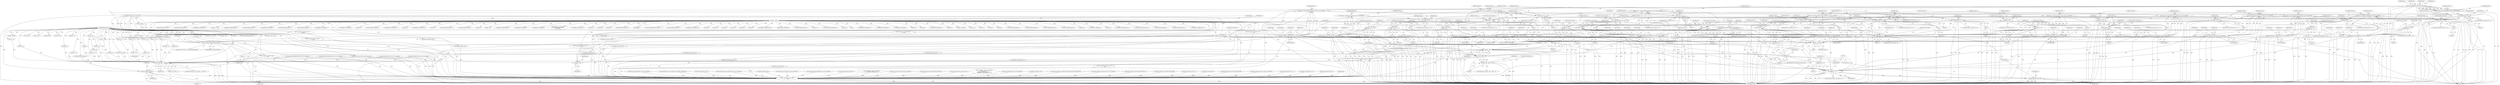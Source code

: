 digraph "0_tcpdump_50a44b6b8e4f7c127440dbd4239cf571945cc1e7@integer" {
"1002123" [label="(Call,tptr = pptr + len)"];
"1001696" [label="(Call,tptr - pptr)"];
"1001642" [label="(Call,ND_TCHECK2(tptr[0], BGP_MP_NLRI_MINSIZE))"];
"1000142" [label="(Call,tptr = pptr)"];
"1000128" [label="(MethodParameterIn,const u_char *pptr)"];
"1001689" [label="(Call,tptr += 3)"];
"1001649" [label="(Call,EXTRACT_16BITS(tptr))"];
"1002134" [label="(Call,tptr += advance)"];
"1002130" [label="(Call,advance < 0)"];
"1001941" [label="(Call,advance == -1)"];
"1001932" [label="(Call,advance = decode_labeled_vpn_l2(ndo, tptr, buf, sizeof(buf)))"];
"1001934" [label="(Call,decode_labeled_vpn_l2(ndo, tptr, buf, sizeof(buf)))"];
"1001943" [label="(Call,-1)"];
"1001847" [label="(Call,advance == -3)"];
"1001840" [label="(Call,advance == -2)"];
"1001830" [label="(Call,advance == -1)"];
"1001820" [label="(Call,advance = decode_prefix6(ndo, tptr, len, buf, sizeof(buf)))"];
"1001822" [label="(Call,decode_prefix6(ndo, tptr, len, buf, sizeof(buf)))"];
"1001832" [label="(Call,-1)"];
"1001842" [label="(Call,-2)"];
"1001849" [label="(Call,-3)"];
"1002047" [label="(Call,advance == -2)"];
"1002037" [label="(Call,advance == -1)"];
"1002028" [label="(Call,advance = decode_mdt_vpn_nlri(ndo, tptr, buf, sizeof(buf)))"];
"1002030" [label="(Call,decode_mdt_vpn_nlri(ndo, tptr, buf, sizeof(buf)))"];
"1002039" [label="(Call,-1)"];
"1002049" [label="(Call,-2)"];
"1001951" [label="(Call,advance == -2)"];
"1001953" [label="(Call,-2)"];
"1001718" [label="(Call,advance == -1)"];
"1001708" [label="(Call,advance = decode_prefix4(ndo, tptr, len, buf, sizeof(buf)))"];
"1001710" [label="(Call,decode_prefix4(ndo, tptr, len, buf, sizeof(buf)))"];
"1001720" [label="(Call,-1)"];
"1001870" [label="(Call,advance == -1)"];
"1001860" [label="(Call,advance = decode_labeled_prefix6(ndo, tptr, len, buf, sizeof(buf)))"];
"1001862" [label="(Call,decode_labeled_prefix6(ndo, tptr, len, buf, sizeof(buf)))"];
"1001872" [label="(Call,-1)"];
"1001887" [label="(Call,advance == -3)"];
"1001880" [label="(Call,advance == -2)"];
"1001882" [label="(Call,-2)"];
"1001889" [label="(Call,-3)"];
"1001735" [label="(Call,advance == -3)"];
"1001728" [label="(Call,advance == -2)"];
"1001730" [label="(Call,-2)"];
"1001737" [label="(Call,-3)"];
"1002015" [label="(Call,advance == -2)"];
"1002005" [label="(Call,advance == -1)"];
"1001996" [label="(Call,advance = decode_labeled_vpn_clnp_prefix(ndo, tptr, buf, sizeof(buf)))"];
"1001998" [label="(Call,decode_labeled_vpn_clnp_prefix(ndo, tptr, buf, sizeof(buf)))"];
"1002007" [label="(Call,-1)"];
"1002017" [label="(Call,-2)"];
"1002069" [label="(Call,advance == -1)"];
"1002060" [label="(Call,advance = decode_multicast_vpn(ndo, tptr, buf, sizeof(buf)))"];
"1002062" [label="(Call,decode_multicast_vpn(ndo, tptr, buf, sizeof(buf)))"];
"1002071" [label="(Call,-1)"];
"1001909" [label="(Call,advance == -1)"];
"1001900" [label="(Call,advance = decode_labeled_vpn_prefix6(ndo, tptr, buf, sizeof(buf)))"];
"1001902" [label="(Call,decode_labeled_vpn_prefix6(ndo, tptr, buf, sizeof(buf)))"];
"1001911" [label="(Call,-1)"];
"1001775" [label="(Call,advance == -3)"];
"1001768" [label="(Call,advance == -2)"];
"1001758" [label="(Call,advance == -1)"];
"1001748" [label="(Call,advance = decode_labeled_prefix4(ndo, tptr, len, buf, sizeof(buf)))"];
"1001750" [label="(Call,decode_labeled_prefix4(ndo, tptr, len, buf, sizeof(buf)))"];
"1001760" [label="(Call,-1)"];
"1001770" [label="(Call,-2)"];
"1001777" [label="(Call,-3)"];
"1001807" [label="(Call,advance == -2)"];
"1001797" [label="(Call,advance == -1)"];
"1001788" [label="(Call,advance = decode_labeled_vpn_prefix4(ndo, tptr, buf, sizeof(buf)))"];
"1001790" [label="(Call,decode_labeled_vpn_prefix4(ndo, tptr, buf, sizeof(buf)))"];
"1001799" [label="(Call,-1)"];
"1001809" [label="(Call,-2)"];
"1002120" [label="(Call,advance = 0)"];
"1001973" [label="(Call,advance == -1)"];
"1001964" [label="(Call,advance = decode_clnp_prefix(ndo, tptr, buf, sizeof(buf)))"];
"1001966" [label="(Call,decode_clnp_prefix(ndo, tptr, buf, sizeof(buf)))"];
"1001975" [label="(Call,-1)"];
"1002079" [label="(Call,advance == -2)"];
"1002081" [label="(Call,-2)"];
"1001919" [label="(Call,advance == -2)"];
"1001921" [label="(Call,-2)"];
"1001983" [label="(Call,advance == -2)"];
"1001985" [label="(Call,-2)"];
"1002123" [label="(Call,tptr = pptr + len)"];
"1001694" [label="(Call,len - (tptr - pptr))"];
"1001682" [label="(Call,len == BGP_MP_NLRI_MINSIZE)"];
"1000129" [label="(MethodParameterIn,u_int len)"];
"1001693" [label="(Call,len - (tptr - pptr) > 0)"];
"1002125" [label="(Call,pptr + len)"];
"1002893" [label="(Call,ndo->ndo_vflag > 1 && len)"];
"1002901" [label="(Call,ND_TCHECK2(*pptr,len))"];
"1002905" [label="(Call,print_unknown_data(ndo, pptr, \"\n\t    \", len))"];
"1002095" [label="(Call,tptr-3)"];
"1002115" [label="(Call,tptr-3)"];
"1002113" [label="(Call,print_unknown_data(ndo, tptr-3, \"\n\t    \", tlen))"];
"1002093" [label="(Call,ND_TCHECK2(*(tptr-3),tlen))"];
"1001717" [label="(ControlStructure,if (advance == -1))"];
"1000142" [label="(Call,tptr = pptr)"];
"1001754" [label="(Identifier,buf)"];
"1002903" [label="(Identifier,pptr)"];
"1000153" [label="(Call,len != 1)"];
"1001794" [label="(Call,sizeof(buf))"];
"1002136" [label="(Identifier,advance)"];
"1002361" [label="(Call,EXTRACT_16BITS(tptr+4))"];
"1002047" [label="(Call,advance == -2)"];
"1001800" [label="(Literal,1)"];
"1002329" [label="(Call,tptr+6)"];
"1002290" [label="(Call,tptr+2)"];
"1001841" [label="(Identifier,advance)"];
"1001767" [label="(ControlStructure,if (advance == -2))"];
"1002373" [label="(Call,tptr+2)"];
"1002030" [label="(Call,decode_mdt_vpn_nlri(ndo, tptr, buf, sizeof(buf)))"];
"1001709" [label="(Identifier,advance)"];
"1002586" [label="(Call,tptr+1)"];
"1000471" [label="(Call,len % 4)"];
"1001684" [label="(Identifier,BGP_MP_NLRI_MINSIZE)"];
"1000145" [label="(Call,tlen=len)"];
"1002870" [label="(Call,ND_TCHECK2(*pptr,len))"];
"1001918" [label="(ControlStructure,if (advance == -2))"];
"1001984" [label="(Identifier,advance)"];
"1001932" [label="(Call,advance = decode_labeled_vpn_l2(ndo, tptr, buf, sizeof(buf)))"];
"1001224" [label="(Call,decode_labeled_prefix4(ndo, tptr, len, buf, sizeof(buf)))"];
"1001617" [label="(Call,print_unknown_data(ndo, tptr, \"\n\t    \", tlen))"];
"1002051" [label="(ControlStructure,goto trunc;)"];
"1001769" [label="(Identifier,advance)"];
"1001771" [label="(Literal,2)"];
"1002209" [label="(Call,tptr+4)"];
"1002079" [label="(Call,advance == -2)"];
"1002029" [label="(Identifier,advance)"];
"1002727" [label="(Call,len -= alenlen)"];
"1002043" [label="(Identifier,ndo)"];
"1000391" [label="(Call,len == 6)"];
"1002225" [label="(Call,tptr+2)"];
"1001906" [label="(Call,sizeof(buf))"];
"1001839" [label="(ControlStructure,if (advance == -2))"];
"1001937" [label="(Identifier,buf)"];
"1002129" [label="(ControlStructure,if (advance < 0))"];
"1001803" [label="(Identifier,ndo)"];
"1001296" [label="(Call,decode_rt_routing_info(ndo, tptr, buf, sizeof(buf)))"];
"1000312" [label="(Call,len != 4)"];
"1001955" [label="(ControlStructure,goto trunc;)"];
"1002096" [label="(Identifier,tptr)"];
"1002028" [label="(Call,advance = decode_mdt_vpn_nlri(ndo, tptr, buf, sizeof(buf)))"];
"1002127" [label="(Identifier,len)"];
"1001627" [label="(Call,pptr + len)"];
"1001964" [label="(Call,advance = decode_clnp_prefix(ndo, tptr, buf, sizeof(buf)))"];
"1002031" [label="(Identifier,ndo)"];
"1001996" [label="(Call,advance = decode_labeled_vpn_clnp_prefix(ndo, tptr, buf, sizeof(buf)))"];
"1002899" [label="(Identifier,len)"];
"1002068" [label="(ControlStructure,if (advance == -1))"];
"1002659" [label="(Call,as_printf(ndo, astostr, sizeof(astostr), EXTRACT_32BITS(tptr)))"];
"1001751" [label="(Identifier,ndo)"];
"1001880" [label="(Call,advance == -2)"];
"1002135" [label="(Identifier,tptr)"];
"1001972" [label="(ControlStructure,if (advance == -1))"];
"1001798" [label="(Identifier,advance)"];
"1002246" [label="(Call,EXTRACT_32BITS(tptr+2))"];
"1001737" [label="(Call,-3)"];
"1002093" [label="(Call,ND_TCHECK2(*(tptr-3),tlen))"];
"1001793" [label="(Identifier,buf)"];
"1001862" [label="(Call,decode_labeled_prefix6(ndo, tptr, len, buf, sizeof(buf)))"];
"1002911" [label="(Literal,1)"];
"1002011" [label="(Identifier,ndo)"];
"1001941" [label="(Call,advance == -1)"];
"1002886" [label="(Call,print_unknown_data(ndo, pptr, \"\n\t    \", len))"];
"1001908" [label="(ControlStructure,if (advance == -1))"];
"1001920" [label="(Identifier,advance)"];
"1001999" [label="(Identifier,ndo)"];
"1001871" [label="(Identifier,advance)"];
"1002117" [label="(Literal,3)"];
"1001788" [label="(Call,advance = decode_labeled_vpn_prefix4(ndo, tptr, buf, sizeof(buf)))"];
"1001847" [label="(Call,advance == -3)"];
"1002039" [label="(Call,-1)"];
"1000206" [label="(Call,tptr < pptr + len)"];
"1002078" [label="(ControlStructure,if (advance == -2))"];
"1001866" [label="(Identifier,buf)"];
"1001979" [label="(Identifier,ndo)"];
"1000357" [label="(Call,EXTRACT_32BITS(tptr))"];
"1001836" [label="(Identifier,ndo)"];
"1001696" [label="(Call,tptr - pptr)"];
"1001967" [label="(Identifier,ndo)"];
"1001776" [label="(Identifier,advance)"];
"1002124" [label="(Identifier,tptr)"];
"1001648" [label="(Identifier,af)"];
"1002813" [label="(Call,len == 0)"];
"1001764" [label="(Identifier,ndo)"];
"1001997" [label="(Identifier,advance)"];
"1001797" [label="(Call,advance == -1)"];
"1001758" [label="(Call,advance == -1)"];
"1001748" [label="(Call,advance = decode_labeled_prefix4(ndo, tptr, len, buf, sizeof(buf)))"];
"1002486" [label="(Call,ipaddr_string(ndo, tptr+4))"];
"1001904" [label="(Identifier,tptr)"];
"1000587" [label="(Call,ND_TCHECK2(tptr[0], 4))"];
"1001827" [label="(Call,sizeof(buf))"];
"1000338" [label="(Call,len != 4)"];
"1002650" [label="(Call,len < 4)"];
"1001730" [label="(Call,-2)"];
"1001791" [label="(Identifier,ndo)"];
"1001903" [label="(Identifier,ndo)"];
"1001753" [label="(Identifier,len)"];
"1001774" [label="(ControlStructure,if (advance == -3))"];
"1001902" [label="(Call,decode_labeled_vpn_prefix6(ndo, tptr, buf, sizeof(buf)))"];
"1001843" [label="(Literal,2)"];
"1002055" [label="(Identifier,ndo)"];
"1001750" [label="(Call,decode_labeled_prefix4(ndo, tptr, len, buf, sizeof(buf)))"];
"1001886" [label="(ControlStructure,if (advance == -3))"];
"1002816" [label="(Call,len % 12)"];
"1000200" [label="(Call,bgp_attr_get_as_size(ndo, atype, pptr, len))"];
"1001954" [label="(Literal,2)"];
"1001761" [label="(Literal,1)"];
"1001170" [label="(Call,tptr - pptr)"];
"1002140" [label="(Call,len % 8)"];
"1002440" [label="(Call,tptr +=5)"];
"1001568" [label="(Call,decode_labeled_vpn_clnp_prefix(ndo, tptr, buf, sizeof(buf)))"];
"1001687" [label="(Identifier,ndo)"];
"1001884" [label="(ControlStructure,goto trunc;)"];
"1002006" [label="(Identifier,advance)"];
"1002033" [label="(Identifier,buf)"];
"1002081" [label="(Call,-2)"];
"1001820" [label="(Call,advance = decode_prefix6(ndo, tptr, len, buf, sizeof(buf)))"];
"1000663" [label="(Call,ND_TCHECK2(tptr[0], tlen))"];
"1001168" [label="(Call,len - (tptr - pptr))"];
"1001432" [label="(Call,decode_labeled_prefix6(ndo, tptr, len, buf, sizeof(buf)))"];
"1001851" [label="(ControlStructure,break;)"];
"1001719" [label="(Identifier,advance)"];
"1002229" [label="(Call,tptr+6)"];
"1001909" [label="(Call,advance == -1)"];
"1000130" [label="(Block,)"];
"1002063" [label="(Identifier,ndo)"];
"1002894" [label="(Call,ndo->ndo_vflag > 1)"];
"1002198" [label="(Call,EXTRACT_16BITS(tptr+2))"];
"1002908" [label="(Literal,\"\n\t    \")"];
"1001768" [label="(Call,advance == -2)"];
"1002288" [label="(Call,ipaddr_string(ndo, tptr+2))"];
"1002664" [label="(Call,EXTRACT_32BITS(tptr))"];
"1001755" [label="(Call,sizeof(buf))"];
"1001808" [label="(Identifier,advance)"];
"1001927" [label="(Identifier,ndo)"];
"1002715" [label="(Call,len < alenlen)"];
"1001650" [label="(Identifier,tptr)"];
"1001826" [label="(Identifier,buf)"];
"1002014" [label="(ControlStructure,if (advance == -2))"];
"1001919" [label="(Call,advance == -2)"];
"1002844" [label="(Call,EXTRACT_32BITS(tptr))"];
"1001736" [label="(Identifier,advance)"];
"1002701" [label="(Call,len -= 2)"];
"1002062" [label="(Call,decode_multicast_vpn(ndo, tptr, buf, sizeof(buf)))"];
"1001770" [label="(Call,-2)"];
"1000567" [label="(Call,ipaddr_string(ndo, tptr))"];
"1001757" [label="(ControlStructure,if (advance == -1))"];
"1002015" [label="(Call,advance == -2)"];
"1001727" [label="(ControlStructure,if (advance == -2))"];
"1002071" [label="(Call,-1)"];
"1001724" [label="(Identifier,ndo)"];
"1001910" [label="(Identifier,advance)"];
"1001779" [label="(ControlStructure,break;)"];
"1001708" [label="(Call,advance = decode_prefix4(ndo, tptr, len, buf, sizeof(buf)))"];
"1002017" [label="(Call,-2)"];
"1002019" [label="(ControlStructure,goto trunc;)"];
"1001965" [label="(Identifier,advance)"];
"1002629" [label="(Call,tptr+3)"];
"1001749" [label="(Identifier,advance)"];
"1002123" [label="(Call,tptr = pptr + len)"];
"1002038" [label="(Identifier,advance)"];
"1001792" [label="(Identifier,tptr)"];
"1000955" [label="(Call,ipaddr_string(ndo, tptr))"];
"1002001" [label="(Identifier,buf)"];
"1001921" [label="(Call,-2)"];
"1001848" [label="(Identifier,advance)"];
"1002302" [label="(Call,ipaddr_string(ndo, tptr+2))"];
"1002116" [label="(Identifier,tptr)"];
"1002223" [label="(Call,ipaddr_string(ndo, tptr+2))"];
"1000129" [label="(MethodParameterIn,u_int len)"];
"1001695" [label="(Identifier,len)"];
"1002036" [label="(ControlStructure,if (advance == -1))"];
"1001825" [label="(Identifier,len)"];
"1002018" [label="(Literal,2)"];
"1002906" [label="(Identifier,ndo)"];
"1002080" [label="(Identifier,advance)"];
"1002204" [label="(Call,tptr+4)"];
"1001360" [label="(Call,decode_mdt_vpn_nlri(ndo, tptr, buf, sizeof(buf)))"];
"1001092" [label="(Call,print_unknown_data(ndo, tptr, \"\n\t    \", tlen))"];
"1001974" [label="(Identifier,advance)"];
"1001710" [label="(Call,decode_prefix4(ndo, tptr, len, buf, sizeof(buf)))"];
"1001936" [label="(Identifier,tptr)"];
"1001973" [label="(Call,advance == -1)"];
"1001683" [label="(Identifier,len)"];
"1001986" [label="(Literal,2)"];
"1002412" [label="(Call,ND_TCHECK2(tptr[0], 5))"];
"1001987" [label="(ControlStructure,goto trunc;)"];
"1001646" [label="(Identifier,BGP_MP_NLRI_MINSIZE)"];
"1001867" [label="(Call,sizeof(buf))"];
"1001923" [label="(ControlStructure,goto trunc;)"];
"1002097" [label="(Literal,3)"];
"1001472" [label="(Call,decode_labeled_vpn_prefix6(ndo, tptr, buf, sizeof(buf)))"];
"1002319" [label="(Call,tptr+7)"];
"1002636" [label="(Call,tptr += length)"];
"1000373" [label="(Call,len != 6)"];
"1001887" [label="(Call,advance == -3)"];
"1001934" [label="(Call,decode_labeled_vpn_l2(ndo, tptr, buf, sizeof(buf)))"];
"1002005" [label="(Call,advance == -1)"];
"1000977" [label="(Call,isonsap_string(ndo, tptr, tlen))"];
"1002016" [label="(Identifier,advance)"];
"1001728" [label="(Call,advance == -2)"];
"1001752" [label="(Identifier,tptr)"];
"1002391" [label="(Call,tptr +=8)"];
"1001900" [label="(Call,advance = decode_labeled_vpn_prefix6(ndo, tptr, buf, sizeof(buf)))"];
"1002121" [label="(Identifier,advance)"];
"1002199" [label="(Call,tptr+2)"];
"1001806" [label="(ControlStructure,if (advance == -2))"];
"1002865" [label="(Call,len -= 12)"];
"1002241" [label="(Call,as_printf(ndo, astostr, sizeof(astostr),\n\t\t\t    EXTRACT_32BITS(tptr+2)))"];
"1001691" [label="(Literal,3)"];
"1001873" [label="(Literal,1)"];
"1001953" [label="(Call,-2)"];
"1002126" [label="(Identifier,pptr)"];
"1002304" [label="(Call,tptr+2)"];
"1002050" [label="(Literal,2)"];
"1002095" [label="(Call,tptr-3)"];
"1001328" [label="(Call,decode_multicast_vpn(ndo, tptr, buf, sizeof(buf)))"];
"1000146" [label="(Identifier,tlen)"];
"1001778" [label="(Literal,3)"];
"1001879" [label="(ControlStructure,if (advance == -2))"];
"1002627" [label="(Call,print_unknown_data(ndo, tptr+3,\"\n\t      \", length-3))"];
"1000190" [label="(Call,!len)"];
"1001743" [label="(Identifier,ndo)"];
"1001933" [label="(Identifier,advance)"];
"1002362" [label="(Call,tptr+4)"];
"1000321" [label="(Call,ND_TCHECK2(tptr[0], 4))"];
"1001651" [label="(Call,safi = tptr[2])"];
"1002613" [label="(Call,ND_TCHECK2(tptr[3], 8))"];
"1001739" [label="(ControlStructure,break;)"];
"1002002" [label="(Call,sizeof(buf))"];
"1002472" [label="(Call,ND_TCHECK2(tptr[0], 8))"];
"1001058" [label="(Call,ip6addr_string(ndo, tptr+BGP_VPN_RD_LEN+3))"];
"1001888" [label="(Identifier,advance)"];
"1002493" [label="(Call,ND_TCHECK2(tptr[0], 4))"];
"1002113" [label="(Call,print_unknown_data(ndo, tptr-3, \"\n\t    \", tlen))"];
"1002335" [label="(Call,tptr+6)"];
"1001998" [label="(Call,decode_labeled_vpn_clnp_prefix(ndo, tptr, buf, sizeof(buf)))"];
"1001889" [label="(Call,-3)"];
"1000461" [label="(Call,EXTRACT_32BITS(tptr))"];
"1002261" [label="(Call,tptr+2)"];
"1002571" [label="(Call,tlen = len)"];
"1002260" [label="(Call,EXTRACT_32BITS(tptr+2))"];
"1001715" [label="(Call,sizeof(buf))"];
"1001692" [label="(ControlStructure,while (len - (tptr - pptr) > 0))"];
"1001807" [label="(Call,advance == -2)"];
"1000362" [label="(Call,len != 0)"];
"1001392" [label="(Call,decode_prefix6(ndo, tptr, len, buf, sizeof(buf)))"];
"1001982" [label="(ControlStructure,if (advance == -2))"];
"1001842" [label="(Call,-2)"];
"1002900" [label="(Block,)"];
"1001775" [label="(Call,advance == -3)"];
"1001938" [label="(Call,sizeof(buf))"];
"1002796" [label="(Call,bgp_attr_print(ndo, atype, tptr, alen))"];
"1001073" [label="(Call,ND_TCHECK2(tptr[0], tlen))"];
"1001881" [label="(Identifier,advance)"];
"1002409" [label="(Call,tlen = len)"];
"1002540" [label="(Call,ipaddr_string(ndo, tptr))"];
"1000258" [label="(Call,as_printf(ndo, astostr, sizeof(astostr),\n\t\t\t\tas_size == 2 ?\n\t\t\t\tEXTRACT_16BITS(&tptr[2 + i]) :\n\t\t\t\tEXTRACT_32BITS(&tptr[2 + i])))"];
"1000150" [label="(Block,)"];
"1002806" [label="(Call,len -= alen)"];
"1001536" [label="(Call,decode_clnp_prefix(ndo, tptr, buf, sizeof(buf)))"];
"1001870" [label="(Call,advance == -1)"];
"1001772" [label="(ControlStructure,goto trunc;)"];
"1002155" [label="(Call,ND_TCHECK2(tptr[0], 2))"];
"1001840" [label="(Call,advance == -2)"];
"1000861" [label="(Call,ip6addr_string(ndo, tptr))"];
"1001810" [label="(Literal,2)"];
"1002119" [label="(Identifier,tlen)"];
"1001983" [label="(Call,advance == -2)"];
"1000486" [label="(Call,ND_TCHECK2(tptr[0], 4))"];
"1002049" [label="(Call,-2)"];
"1001700" [label="(Block,)"];
"1001018" [label="(Call,isonsap_string(ndo, tptr+BGP_VPN_RD_LEN,tlen-BGP_VPN_RD_LEN))"];
"1002064" [label="(Identifier,tptr)"];
"1001883" [label="(Literal,2)"];
"1002669" [label="(Call,len -=4)"];
"1002203" [label="(Call,EXTRACT_32BITS(tptr+4))"];
"1001707" [label="(Block,)"];
"1001911" [label="(Call,-1)"];
"1001729" [label="(Identifier,advance)"];
"1000385" [label="(Call,ND_TCHECK2(tptr[0], len))"];
"1001969" [label="(Identifier,buf)"];
"1001952" [label="(Identifier,advance)"];
"1001846" [label="(ControlStructure,if (advance == -3))"];
"1002483" [label="(Call,ipaddr_string(ndo, tptr))"];
"1001991" [label="(Identifier,ndo)"];
"1001714" [label="(Identifier,buf)"];
"1001264" [label="(Call,decode_labeled_vpn_prefix4(ndo, tptr, buf, sizeof(buf)))"];
"1002857" [label="(Call,len > 12)"];
"1002893" [label="(Call,ndo->ndo_vflag > 1 && len)"];
"1001789" [label="(Identifier,advance)"];
"1000557" [label="(Call,ND_TCHECK2(tptr[0], 4))"];
"1001809" [label="(Call,-2)"];
"1000376" [label="(Call,len != 8)"];
"1002684" [label="(Call,len < 2)"];
"1000126" [label="(MethodParameterIn,netdissect_options *ndo)"];
"1001901" [label="(Identifier,advance)"];
"1002094" [label="(Call,*(tptr-3))"];
"1002069" [label="(Call,advance == -1)"];
"1002037" [label="(Call,advance == -1)"];
"1001721" [label="(Literal,1)"];
"1002435" [label="(Call,EXTRACT_24BITS(tptr+2))"];
"1001097" [label="(Call,tptr += tlen)"];
"1002250" [label="(Call,EXTRACT_16BITS(tptr+6))"];
"1001720" [label="(Call,-1)"];
"1002901" [label="(Call,ND_TCHECK2(*pptr,len))"];
"1001940" [label="(ControlStructure,if (advance == -1))"];
"1001038" [label="(Call,ipaddr_string(ndo, tptr+BGP_VPN_RD_LEN+4))"];
"1001783" [label="(Identifier,ndo)"];
"1001876" [label="(Identifier,ndo)"];
"1002048" [label="(Identifier,advance)"];
"1001865" [label="(Identifier,len)"];
"1001796" [label="(ControlStructure,if (advance == -1))"];
"1000598" [label="(Call,ipaddr_string(ndo, tptr))"];
"1001811" [label="(ControlStructure,goto trunc;)"];
"1002131" [label="(Identifier,advance)"];
"1001681" [label="(ControlStructure,if (len == BGP_MP_NLRI_MINSIZE))"];
"1000347" [label="(Call,ND_TCHECK2(tptr[0], 4))"];
"1000493" [label="(Call,EXTRACT_32BITS(tptr))"];
"1002120" [label="(Call,advance = 0)"];
"1002008" [label="(Literal,1)"];
"1002451" [label="(Call,ND_TCHECK2(tptr[0], 8))"];
"1001905" [label="(Identifier,buf)"];
"1001731" [label="(Literal,2)"];
"1002000" [label="(Identifier,tptr)"];
"1001976" [label="(Literal,1)"];
"1001959" [label="(Identifier,ndo)"];
"1001711" [label="(Identifier,ndo)"];
"1002101" [label="(Identifier,ndo)"];
"1002915" [label="(MethodReturn,RET)"];
"1001863" [label="(Identifier,ndo)"];
"1001947" [label="(Identifier,ndo)"];
"1000548" [label="(Call,len != 4)"];
"1002061" [label="(Identifier,advance)"];
"1001830" [label="(Call,advance == -1)"];
"1002066" [label="(Call,sizeof(buf))"];
"1001760" [label="(Call,-1)"];
"1000815" [label="(Call,ipaddr_string(ndo, tptr+BGP_VPN_RD_LEN))"];
"1002830" [label="(Call,len > 0)"];
"1000428" [label="(Call,ipaddr_string(ndo, tptr + 4))"];
"1001951" [label="(Call,advance == -2)"];
"1002132" [label="(Literal,0)"];
"1001829" [label="(ControlStructure,if (advance == -1))"];
"1002023" [label="(Identifier,ndo)"];
"1002529" [label="(Call,ND_TCHECK2(tptr[0], 8))"];
"1002034" [label="(Call,sizeof(buf))"];
"1000436" [label="(Call,len != 8)"];
"1001912" [label="(Literal,1)"];
"1000622" [label="(Call,EXTRACT_16BITS(tptr))"];
"1001682" [label="(Call,len == BGP_MP_NLRI_MINSIZE)"];
"1001861" [label="(Identifier,advance)"];
"1000406" [label="(Call,EXTRACT_16BITS(tptr))"];
"1001824" [label="(Identifier,tptr)"];
"1002353" [label="(Call,tptr+2)"];
"1002125" [label="(Call,pptr + len)"];
"1002032" [label="(Identifier,tptr)"];
"1002207" [label="(Call,ipaddr_string(ndo, tptr+4))"];
"1001759" [label="(Identifier,advance)"];
"1001734" [label="(ControlStructure,if (advance == -3))"];
"1001922" [label="(Literal,2)"];
"1002115" [label="(Call,tptr-3)"];
"1002892" [label="(ControlStructure,if (ndo->ndo_vflag > 1 && len))"];
"1001915" [label="(Identifier,ndo)"];
"1001832" [label="(Call,-1)"];
"1002509" [label="(Call,ND_TCHECK2(tptr[0], 8))"];
"1000180" [label="(Call,len % 2)"];
"1000767" [label="(Call,ipaddr_string(ndo, tptr))"];
"1001649" [label="(Call,EXTRACT_16BITS(tptr))"];
"1001625" [label="(Call,tptr = pptr + len)"];
"1001864" [label="(Identifier,tptr)"];
"1002902" [label="(Call,*pptr)"];
"1000909" [label="(Call,ip6addr_string(ndo, tptr+BGP_VPN_RD_LEN))"];
"1001975" [label="(Call,-1)"];
"1002585" [label="(Call,EXTRACT_16BITS(tptr+1))"];
"1002358" [label="(Call,tptr+3)"];
"1001790" [label="(Call,decode_labeled_vpn_prefix4(ndo, tptr, buf, sizeof(buf)))"];
"1001850" [label="(Literal,3)"];
"1001693" [label="(Call,len - (tptr - pptr) > 0)"];
"1001690" [label="(Identifier,tptr)"];
"1001647" [label="(Call,af = EXTRACT_16BITS(tptr))"];
"1002098" [label="(Identifier,tlen)"];
"1001869" [label="(ControlStructure,if (advance == -1))"];
"1001694" [label="(Call,len - (tptr - pptr))"];
"1000331" [label="(Call,ipaddr_string(ndo, tptr))"];
"1002122" [label="(Literal,0)"];
"1002065" [label="(Identifier,buf)"];
"1001849" [label="(Call,-3)"];
"1002372" [label="(Call,EXTRACT_16BITS(tptr+2))"];
"1002118" [label="(Literal,\"\n\t    \")"];
"1002060" [label="(Call,advance = decode_multicast_vpn(ndo, tptr, buf, sizeof(buf)))"];
"1002107" [label="(ControlStructure,if (ndo->ndo_vflag <= 1))"];
"1002247" [label="(Call,tptr+2)"];
"1001504" [label="(Call,decode_labeled_vpn_l2(ndo, tptr, buf, sizeof(buf)))"];
"1001821" [label="(Identifier,advance)"];
"1000615" [label="(Call,ND_TCHECK2(tptr[0], 3))"];
"1001712" [label="(Identifier,tptr)"];
"1001943" [label="(Call,-1)"];
"1002130" [label="(Call,advance < 0)"];
"1001704" [label="(Identifier,af)"];
"1001777" [label="(Call,-3)"];
"1001698" [label="(Identifier,pptr)"];
"1001895" [label="(Identifier,ndo)"];
"1000445" [label="(Call,ND_TCHECK2(tptr[0], 8))"];
"1001872" [label="(Call,-1)"];
"1001890" [label="(Literal,3)"];
"1000408" [label="(Call,ipaddr_string(ndo, tptr + 2))"];
"1002251" [label="(Call,tptr+6)"];
"1002128" [label="(ControlStructure,break;)"];
"1002046" [label="(ControlStructure,if (advance == -2))"];
"1002004" [label="(ControlStructure,if (advance == -1))"];
"1001822" [label="(Call,decode_prefix6(ndo, tptr, len, buf, sizeof(buf)))"];
"1002905" [label="(Call,print_unknown_data(ndo, pptr, \"\n\t    \", len))"];
"1002520" [label="(Call,ipaddr_string(ndo, tptr))"];
"1001942" [label="(Identifier,advance)"];
"1000542" [label="(Call,tptr +=4)"];
"1000128" [label="(MethodParameterIn,const u_char *pptr)"];
"1001833" [label="(Literal,1)"];
"1000463" [label="(Call,ipaddr_string(ndo, tptr + 4))"];
"1001713" [label="(Identifier,len)"];
"1002072" [label="(Literal,1)"];
"1002382" [label="(Call,print_unknown_data(ndo, tptr, \"\n\t      \", 8))"];
"1002228" [label="(Call,EXTRACT_16BITS(tptr+6))"];
"1001831" [label="(Identifier,advance)"];
"1000143" [label="(Identifier,tptr)"];
"1002465" [label="(Call,ipaddr_string(ndo, tptr+4))"];
"1001643" [label="(Call,tptr[0])"];
"1000682" [label="(Call,print_unknown_data(ndo, tptr, \"\n\t    \", tlen))"];
"1000426" [label="(Call,EXTRACT_32BITS(tptr))"];
"1002087" [label="(Identifier,ndo)"];
"1002007" [label="(Call,-1)"];
"1002162" [label="(Call,EXTRACT_16BITS(tptr))"];
"1001950" [label="(ControlStructure,if (advance == -2))"];
"1001738" [label="(Literal,3)"];
"1001642" [label="(Call,ND_TCHECK2(tptr[0], BGP_MP_NLRI_MINSIZE))"];
"1002040" [label="(Literal,1)"];
"1001970" [label="(Call,sizeof(buf))"];
"1000170" [label="(Call,tok2str(bgp_origin_values,\n\t\t\t\t\t\t\"Unknown Origin Typecode\",\n\t\t\t\t\t\ttptr[0]))"];
"1001689" [label="(Call,tptr += 3)"];
"1001944" [label="(Literal,1)"];
"1001891" [label="(ControlStructure,break;)"];
"1001735" [label="(Call,advance == -3)"];
"1002462" [label="(Call,ipaddr_string(ndo, tptr))"];
"1002075" [label="(Identifier,ndo)"];
"1002556" [label="(Call,print_unknown_data(ndo, tptr, \"\n\t      \", tlen))"];
"1001699" [label="(Literal,0)"];
"1002907" [label="(Identifier,pptr)"];
"1002402" [label="(Call,tptr+1)"];
"1001697" [label="(Identifier,tptr)"];
"1002312" [label="(Call,tptr+6)"];
"1001844" [label="(ControlStructure,goto trunc;)"];
"1002083" [label="(ControlStructure,goto trunc;)"];
"1002436" [label="(Call,tptr+2)"];
"1001855" [label="(Identifier,ndo)"];
"1002070" [label="(Identifier,advance)"];
"1002644" [label="(Call,ND_TCHECK2(tptr[0], 4))"];
"1002137" [label="(ControlStructure,break;)"];
"1000144" [label="(Identifier,pptr)"];
"1002082" [label="(Literal,2)"];
"1002904" [label="(Identifier,len)"];
"1002503" [label="(Call,ipaddr_string(ndo, tptr))"];
"1001718" [label="(Call,advance == -1)"];
"1001799" [label="(Call,-1)"];
"1001860" [label="(Call,advance = decode_labeled_prefix6(ndo, tptr, len, buf, sizeof(buf)))"];
"1001823" [label="(Identifier,ndo)"];
"1001882" [label="(Call,-2)"];
"1002602" [label="(Call,ND_TCHECK2(tptr[3], length - 3))"];
"1001815" [label="(Identifier,ndo)"];
"1001732" [label="(ControlStructure,goto trunc;)"];
"1002114" [label="(Identifier,ndo)"];
"1002133" [label="(ControlStructure,break;)"];
"1002909" [label="(Identifier,len)"];
"1000573" [label="(Call,len % 4)"];
"1001985" [label="(Call,-2)"];
"1002566" [label="(Call,ND_TCHECK2(tptr[0], 3))"];
"1001935" [label="(Identifier,ndo)"];
"1001966" [label="(Call,decode_clnp_prefix(ndo, tptr, buf, sizeof(buf)))"];
"1002134" [label="(Call,tptr += advance)"];
"1001184" [label="(Call,decode_prefix4(ndo, tptr, len, buf, sizeof(buf)))"];
"1000208" [label="(Call,pptr + len)"];
"1001968" [label="(Identifier,tptr)"];
"1002123" -> "1001707"  [label="AST: "];
"1002123" -> "1002125"  [label="CFG: "];
"1002124" -> "1002123"  [label="AST: "];
"1002125" -> "1002123"  [label="AST: "];
"1002128" -> "1002123"  [label="CFG: "];
"1002123" -> "1002915"  [label="DDG: "];
"1002123" -> "1002915"  [label="DDG: "];
"1001696" -> "1002123"  [label="DDG: "];
"1000128" -> "1002123"  [label="DDG: "];
"1001694" -> "1002123"  [label="DDG: "];
"1000129" -> "1002123"  [label="DDG: "];
"1002123" -> "1002134"  [label="DDG: "];
"1001696" -> "1001694"  [label="AST: "];
"1001696" -> "1001698"  [label="CFG: "];
"1001697" -> "1001696"  [label="AST: "];
"1001698" -> "1001696"  [label="AST: "];
"1001694" -> "1001696"  [label="CFG: "];
"1001696" -> "1002915"  [label="DDG: "];
"1001696" -> "1002915"  [label="DDG: "];
"1001696" -> "1001694"  [label="DDG: "];
"1001696" -> "1001694"  [label="DDG: "];
"1001642" -> "1001696"  [label="DDG: "];
"1001689" -> "1001696"  [label="DDG: "];
"1002134" -> "1001696"  [label="DDG: "];
"1001649" -> "1001696"  [label="DDG: "];
"1000128" -> "1001696"  [label="DDG: "];
"1001696" -> "1002095"  [label="DDG: "];
"1001696" -> "1002125"  [label="DDG: "];
"1001696" -> "1002905"  [label="DDG: "];
"1001642" -> "1000150"  [label="AST: "];
"1001642" -> "1001646"  [label="CFG: "];
"1001643" -> "1001642"  [label="AST: "];
"1001646" -> "1001642"  [label="AST: "];
"1001648" -> "1001642"  [label="CFG: "];
"1001642" -> "1002915"  [label="DDG: "];
"1001642" -> "1002915"  [label="DDG: "];
"1000142" -> "1001642"  [label="DDG: "];
"1001642" -> "1001649"  [label="DDG: "];
"1001642" -> "1001682"  [label="DDG: "];
"1001642" -> "1001689"  [label="DDG: "];
"1001642" -> "1002095"  [label="DDG: "];
"1001642" -> "1002115"  [label="DDG: "];
"1001642" -> "1002134"  [label="DDG: "];
"1000142" -> "1000130"  [label="AST: "];
"1000142" -> "1000144"  [label="CFG: "];
"1000143" -> "1000142"  [label="AST: "];
"1000144" -> "1000142"  [label="AST: "];
"1000146" -> "1000142"  [label="CFG: "];
"1000142" -> "1002915"  [label="DDG: "];
"1000142" -> "1002915"  [label="DDG: "];
"1000128" -> "1000142"  [label="DDG: "];
"1000142" -> "1000170"  [label="DDG: "];
"1000142" -> "1000206"  [label="DDG: "];
"1000142" -> "1000321"  [label="DDG: "];
"1000142" -> "1000331"  [label="DDG: "];
"1000142" -> "1000347"  [label="DDG: "];
"1000142" -> "1000357"  [label="DDG: "];
"1000142" -> "1000385"  [label="DDG: "];
"1000142" -> "1000406"  [label="DDG: "];
"1000142" -> "1000426"  [label="DDG: "];
"1000142" -> "1000445"  [label="DDG: "];
"1000142" -> "1000461"  [label="DDG: "];
"1000142" -> "1000486"  [label="DDG: "];
"1000142" -> "1000493"  [label="DDG: "];
"1000142" -> "1000542"  [label="DDG: "];
"1000142" -> "1000557"  [label="DDG: "];
"1000142" -> "1000567"  [label="DDG: "];
"1000142" -> "1000587"  [label="DDG: "];
"1000142" -> "1000598"  [label="DDG: "];
"1000142" -> "1000615"  [label="DDG: "];
"1000142" -> "1000622"  [label="DDG: "];
"1000142" -> "1000663"  [label="DDG: "];
"1000142" -> "1000682"  [label="DDG: "];
"1000142" -> "1001073"  [label="DDG: "];
"1000142" -> "1001092"  [label="DDG: "];
"1000142" -> "1001097"  [label="DDG: "];
"1000142" -> "1001617"  [label="DDG: "];
"1000142" -> "1001649"  [label="DDG: "];
"1000142" -> "1002095"  [label="DDG: "];
"1000142" -> "1002155"  [label="DDG: "];
"1000142" -> "1002162"  [label="DDG: "];
"1000142" -> "1002198"  [label="DDG: "];
"1000142" -> "1002199"  [label="DDG: "];
"1000142" -> "1002203"  [label="DDG: "];
"1000142" -> "1002204"  [label="DDG: "];
"1000142" -> "1002207"  [label="DDG: "];
"1000142" -> "1002209"  [label="DDG: "];
"1000142" -> "1002223"  [label="DDG: "];
"1000142" -> "1002225"  [label="DDG: "];
"1000142" -> "1002228"  [label="DDG: "];
"1000142" -> "1002229"  [label="DDG: "];
"1000142" -> "1002246"  [label="DDG: "];
"1000142" -> "1002247"  [label="DDG: "];
"1000142" -> "1002250"  [label="DDG: "];
"1000142" -> "1002251"  [label="DDG: "];
"1000142" -> "1002260"  [label="DDG: "];
"1000142" -> "1002261"  [label="DDG: "];
"1000142" -> "1002288"  [label="DDG: "];
"1000142" -> "1002290"  [label="DDG: "];
"1000142" -> "1002302"  [label="DDG: "];
"1000142" -> "1002304"  [label="DDG: "];
"1000142" -> "1002312"  [label="DDG: "];
"1000142" -> "1002319"  [label="DDG: "];
"1000142" -> "1002329"  [label="DDG: "];
"1000142" -> "1002335"  [label="DDG: "];
"1000142" -> "1002353"  [label="DDG: "];
"1000142" -> "1002358"  [label="DDG: "];
"1000142" -> "1002361"  [label="DDG: "];
"1000142" -> "1002362"  [label="DDG: "];
"1000142" -> "1002372"  [label="DDG: "];
"1000142" -> "1002373"  [label="DDG: "];
"1000142" -> "1002382"  [label="DDG: "];
"1000142" -> "1002391"  [label="DDG: "];
"1000142" -> "1002402"  [label="DDG: "];
"1000142" -> "1002412"  [label="DDG: "];
"1000142" -> "1002435"  [label="DDG: "];
"1000142" -> "1002436"  [label="DDG: "];
"1000142" -> "1002440"  [label="DDG: "];
"1000142" -> "1002451"  [label="DDG: "];
"1000142" -> "1002462"  [label="DDG: "];
"1000142" -> "1002472"  [label="DDG: "];
"1000142" -> "1002483"  [label="DDG: "];
"1000142" -> "1002493"  [label="DDG: "];
"1000142" -> "1002503"  [label="DDG: "];
"1000142" -> "1002509"  [label="DDG: "];
"1000142" -> "1002520"  [label="DDG: "];
"1000142" -> "1002529"  [label="DDG: "];
"1000142" -> "1002540"  [label="DDG: "];
"1000142" -> "1002556"  [label="DDG: "];
"1000142" -> "1002566"  [label="DDG: "];
"1000142" -> "1002585"  [label="DDG: "];
"1000142" -> "1002586"  [label="DDG: "];
"1000142" -> "1002602"  [label="DDG: "];
"1000142" -> "1002613"  [label="DDG: "];
"1000142" -> "1002627"  [label="DDG: "];
"1000142" -> "1002629"  [label="DDG: "];
"1000142" -> "1002636"  [label="DDG: "];
"1000142" -> "1002644"  [label="DDG: "];
"1000142" -> "1002664"  [label="DDG: "];
"1000142" -> "1002844"  [label="DDG: "];
"1000128" -> "1000125"  [label="AST: "];
"1000128" -> "1002915"  [label="DDG: "];
"1000128" -> "1000200"  [label="DDG: "];
"1000128" -> "1000206"  [label="DDG: "];
"1000128" -> "1000208"  [label="DDG: "];
"1000128" -> "1001170"  [label="DDG: "];
"1000128" -> "1001625"  [label="DDG: "];
"1000128" -> "1001627"  [label="DDG: "];
"1000128" -> "1002125"  [label="DDG: "];
"1000128" -> "1002886"  [label="DDG: "];
"1000128" -> "1002905"  [label="DDG: "];
"1001689" -> "1000150"  [label="AST: "];
"1001689" -> "1001691"  [label="CFG: "];
"1001690" -> "1001689"  [label="AST: "];
"1001691" -> "1001689"  [label="AST: "];
"1001695" -> "1001689"  [label="CFG: "];
"1001649" -> "1001689"  [label="DDG: "];
"1001649" -> "1001647"  [label="AST: "];
"1001649" -> "1001650"  [label="CFG: "];
"1001650" -> "1001649"  [label="AST: "];
"1001647" -> "1001649"  [label="CFG: "];
"1001649" -> "1001647"  [label="DDG: "];
"1001649" -> "1001651"  [label="DDG: "];
"1001649" -> "1002095"  [label="DDG: "];
"1001649" -> "1002115"  [label="DDG: "];
"1001649" -> "1002134"  [label="DDG: "];
"1002134" -> "1001700"  [label="AST: "];
"1002134" -> "1002136"  [label="CFG: "];
"1002135" -> "1002134"  [label="AST: "];
"1002136" -> "1002134"  [label="AST: "];
"1001695" -> "1002134"  [label="CFG: "];
"1002134" -> "1002915"  [label="DDG: "];
"1002130" -> "1002134"  [label="DDG: "];
"1002030" -> "1002134"  [label="DDG: "];
"1001902" -> "1002134"  [label="DDG: "];
"1001790" -> "1002134"  [label="DDG: "];
"1001710" -> "1002134"  [label="DDG: "];
"1001822" -> "1002134"  [label="DDG: "];
"1001934" -> "1002134"  [label="DDG: "];
"1001966" -> "1002134"  [label="DDG: "];
"1001862" -> "1002134"  [label="DDG: "];
"1001750" -> "1002134"  [label="DDG: "];
"1001998" -> "1002134"  [label="DDG: "];
"1002062" -> "1002134"  [label="DDG: "];
"1002130" -> "1002129"  [label="AST: "];
"1002130" -> "1002132"  [label="CFG: "];
"1002131" -> "1002130"  [label="AST: "];
"1002132" -> "1002130"  [label="AST: "];
"1002133" -> "1002130"  [label="CFG: "];
"1002135" -> "1002130"  [label="CFG: "];
"1002130" -> "1002915"  [label="DDG: "];
"1002130" -> "1002915"  [label="DDG: "];
"1001941" -> "1002130"  [label="DDG: "];
"1001847" -> "1002130"  [label="DDG: "];
"1002047" -> "1002130"  [label="DDG: "];
"1001951" -> "1002130"  [label="DDG: "];
"1001718" -> "1002130"  [label="DDG: "];
"1001870" -> "1002130"  [label="DDG: "];
"1001887" -> "1002130"  [label="DDG: "];
"1001735" -> "1002130"  [label="DDG: "];
"1002015" -> "1002130"  [label="DDG: "];
"1002069" -> "1002130"  [label="DDG: "];
"1001909" -> "1002130"  [label="DDG: "];
"1001775" -> "1002130"  [label="DDG: "];
"1001758" -> "1002130"  [label="DDG: "];
"1002037" -> "1002130"  [label="DDG: "];
"1001807" -> "1002130"  [label="DDG: "];
"1001830" -> "1002130"  [label="DDG: "];
"1002120" -> "1002130"  [label="DDG: "];
"1001973" -> "1002130"  [label="DDG: "];
"1002079" -> "1002130"  [label="DDG: "];
"1002005" -> "1002130"  [label="DDG: "];
"1001919" -> "1002130"  [label="DDG: "];
"1001983" -> "1002130"  [label="DDG: "];
"1001797" -> "1002130"  [label="DDG: "];
"1001941" -> "1001940"  [label="AST: "];
"1001941" -> "1001943"  [label="CFG: "];
"1001942" -> "1001941"  [label="AST: "];
"1001943" -> "1001941"  [label="AST: "];
"1001947" -> "1001941"  [label="CFG: "];
"1001952" -> "1001941"  [label="CFG: "];
"1001941" -> "1002915"  [label="DDG: "];
"1001941" -> "1002915"  [label="DDG: "];
"1001941" -> "1002915"  [label="DDG: "];
"1001932" -> "1001941"  [label="DDG: "];
"1001943" -> "1001941"  [label="DDG: "];
"1001941" -> "1001951"  [label="DDG: "];
"1001932" -> "1001707"  [label="AST: "];
"1001932" -> "1001934"  [label="CFG: "];
"1001933" -> "1001932"  [label="AST: "];
"1001934" -> "1001932"  [label="AST: "];
"1001942" -> "1001932"  [label="CFG: "];
"1001932" -> "1002915"  [label="DDG: "];
"1001934" -> "1001932"  [label="DDG: "];
"1001934" -> "1001932"  [label="DDG: "];
"1001934" -> "1001932"  [label="DDG: "];
"1001934" -> "1001938"  [label="CFG: "];
"1001935" -> "1001934"  [label="AST: "];
"1001936" -> "1001934"  [label="AST: "];
"1001937" -> "1001934"  [label="AST: "];
"1001938" -> "1001934"  [label="AST: "];
"1001934" -> "1002915"  [label="DDG: "];
"1001934" -> "1002915"  [label="DDG: "];
"1001934" -> "1002915"  [label="DDG: "];
"1001934" -> "1002113"  [label="DDG: "];
"1001934" -> "1002905"  [label="DDG: "];
"1001943" -> "1001944"  [label="CFG: "];
"1001944" -> "1001943"  [label="AST: "];
"1001847" -> "1001846"  [label="AST: "];
"1001847" -> "1001849"  [label="CFG: "];
"1001848" -> "1001847"  [label="AST: "];
"1001849" -> "1001847"  [label="AST: "];
"1001851" -> "1001847"  [label="CFG: "];
"1001855" -> "1001847"  [label="CFG: "];
"1001847" -> "1002915"  [label="DDG: "];
"1001847" -> "1002915"  [label="DDG: "];
"1001847" -> "1002915"  [label="DDG: "];
"1001840" -> "1001847"  [label="DDG: "];
"1001849" -> "1001847"  [label="DDG: "];
"1001840" -> "1001839"  [label="AST: "];
"1001840" -> "1001842"  [label="CFG: "];
"1001841" -> "1001840"  [label="AST: "];
"1001842" -> "1001840"  [label="AST: "];
"1001844" -> "1001840"  [label="CFG: "];
"1001848" -> "1001840"  [label="CFG: "];
"1001840" -> "1002915"  [label="DDG: "];
"1001840" -> "1002915"  [label="DDG: "];
"1001840" -> "1002915"  [label="DDG: "];
"1001830" -> "1001840"  [label="DDG: "];
"1001842" -> "1001840"  [label="DDG: "];
"1001830" -> "1001829"  [label="AST: "];
"1001830" -> "1001832"  [label="CFG: "];
"1001831" -> "1001830"  [label="AST: "];
"1001832" -> "1001830"  [label="AST: "];
"1001836" -> "1001830"  [label="CFG: "];
"1001841" -> "1001830"  [label="CFG: "];
"1001830" -> "1002915"  [label="DDG: "];
"1001830" -> "1002915"  [label="DDG: "];
"1001830" -> "1002915"  [label="DDG: "];
"1001820" -> "1001830"  [label="DDG: "];
"1001832" -> "1001830"  [label="DDG: "];
"1001820" -> "1001707"  [label="AST: "];
"1001820" -> "1001822"  [label="CFG: "];
"1001821" -> "1001820"  [label="AST: "];
"1001822" -> "1001820"  [label="AST: "];
"1001831" -> "1001820"  [label="CFG: "];
"1001820" -> "1002915"  [label="DDG: "];
"1001822" -> "1001820"  [label="DDG: "];
"1001822" -> "1001820"  [label="DDG: "];
"1001822" -> "1001820"  [label="DDG: "];
"1001822" -> "1001820"  [label="DDG: "];
"1001822" -> "1001827"  [label="CFG: "];
"1001823" -> "1001822"  [label="AST: "];
"1001824" -> "1001822"  [label="AST: "];
"1001825" -> "1001822"  [label="AST: "];
"1001826" -> "1001822"  [label="AST: "];
"1001827" -> "1001822"  [label="AST: "];
"1001822" -> "1002915"  [label="DDG: "];
"1001822" -> "1002915"  [label="DDG: "];
"1001822" -> "1002915"  [label="DDG: "];
"1001822" -> "1002915"  [label="DDG: "];
"1001822" -> "1001694"  [label="DDG: "];
"1001822" -> "1002113"  [label="DDG: "];
"1001822" -> "1002893"  [label="DDG: "];
"1001822" -> "1002905"  [label="DDG: "];
"1001832" -> "1001833"  [label="CFG: "];
"1001833" -> "1001832"  [label="AST: "];
"1001842" -> "1001843"  [label="CFG: "];
"1001843" -> "1001842"  [label="AST: "];
"1001849" -> "1001850"  [label="CFG: "];
"1001850" -> "1001849"  [label="AST: "];
"1002047" -> "1002046"  [label="AST: "];
"1002047" -> "1002049"  [label="CFG: "];
"1002048" -> "1002047"  [label="AST: "];
"1002049" -> "1002047"  [label="AST: "];
"1002051" -> "1002047"  [label="CFG: "];
"1002055" -> "1002047"  [label="CFG: "];
"1002047" -> "1002915"  [label="DDG: "];
"1002047" -> "1002915"  [label="DDG: "];
"1002047" -> "1002915"  [label="DDG: "];
"1002037" -> "1002047"  [label="DDG: "];
"1002049" -> "1002047"  [label="DDG: "];
"1002037" -> "1002036"  [label="AST: "];
"1002037" -> "1002039"  [label="CFG: "];
"1002038" -> "1002037"  [label="AST: "];
"1002039" -> "1002037"  [label="AST: "];
"1002043" -> "1002037"  [label="CFG: "];
"1002048" -> "1002037"  [label="CFG: "];
"1002037" -> "1002915"  [label="DDG: "];
"1002037" -> "1002915"  [label="DDG: "];
"1002037" -> "1002915"  [label="DDG: "];
"1002028" -> "1002037"  [label="DDG: "];
"1002039" -> "1002037"  [label="DDG: "];
"1002028" -> "1001707"  [label="AST: "];
"1002028" -> "1002030"  [label="CFG: "];
"1002029" -> "1002028"  [label="AST: "];
"1002030" -> "1002028"  [label="AST: "];
"1002038" -> "1002028"  [label="CFG: "];
"1002028" -> "1002915"  [label="DDG: "];
"1002030" -> "1002028"  [label="DDG: "];
"1002030" -> "1002028"  [label="DDG: "];
"1002030" -> "1002028"  [label="DDG: "];
"1002030" -> "1002034"  [label="CFG: "];
"1002031" -> "1002030"  [label="AST: "];
"1002032" -> "1002030"  [label="AST: "];
"1002033" -> "1002030"  [label="AST: "];
"1002034" -> "1002030"  [label="AST: "];
"1002030" -> "1002915"  [label="DDG: "];
"1002030" -> "1002915"  [label="DDG: "];
"1002030" -> "1002915"  [label="DDG: "];
"1002030" -> "1002113"  [label="DDG: "];
"1002030" -> "1002905"  [label="DDG: "];
"1002039" -> "1002040"  [label="CFG: "];
"1002040" -> "1002039"  [label="AST: "];
"1002049" -> "1002050"  [label="CFG: "];
"1002050" -> "1002049"  [label="AST: "];
"1001951" -> "1001950"  [label="AST: "];
"1001951" -> "1001953"  [label="CFG: "];
"1001952" -> "1001951"  [label="AST: "];
"1001953" -> "1001951"  [label="AST: "];
"1001955" -> "1001951"  [label="CFG: "];
"1001959" -> "1001951"  [label="CFG: "];
"1001951" -> "1002915"  [label="DDG: "];
"1001951" -> "1002915"  [label="DDG: "];
"1001951" -> "1002915"  [label="DDG: "];
"1001953" -> "1001951"  [label="DDG: "];
"1001953" -> "1001954"  [label="CFG: "];
"1001954" -> "1001953"  [label="AST: "];
"1001718" -> "1001717"  [label="AST: "];
"1001718" -> "1001720"  [label="CFG: "];
"1001719" -> "1001718"  [label="AST: "];
"1001720" -> "1001718"  [label="AST: "];
"1001724" -> "1001718"  [label="CFG: "];
"1001729" -> "1001718"  [label="CFG: "];
"1001718" -> "1002915"  [label="DDG: "];
"1001718" -> "1002915"  [label="DDG: "];
"1001718" -> "1002915"  [label="DDG: "];
"1001708" -> "1001718"  [label="DDG: "];
"1001720" -> "1001718"  [label="DDG: "];
"1001718" -> "1001728"  [label="DDG: "];
"1001708" -> "1001707"  [label="AST: "];
"1001708" -> "1001710"  [label="CFG: "];
"1001709" -> "1001708"  [label="AST: "];
"1001710" -> "1001708"  [label="AST: "];
"1001719" -> "1001708"  [label="CFG: "];
"1001708" -> "1002915"  [label="DDG: "];
"1001710" -> "1001708"  [label="DDG: "];
"1001710" -> "1001708"  [label="DDG: "];
"1001710" -> "1001708"  [label="DDG: "];
"1001710" -> "1001708"  [label="DDG: "];
"1001710" -> "1001715"  [label="CFG: "];
"1001711" -> "1001710"  [label="AST: "];
"1001712" -> "1001710"  [label="AST: "];
"1001713" -> "1001710"  [label="AST: "];
"1001714" -> "1001710"  [label="AST: "];
"1001715" -> "1001710"  [label="AST: "];
"1001710" -> "1002915"  [label="DDG: "];
"1001710" -> "1002915"  [label="DDG: "];
"1001710" -> "1002915"  [label="DDG: "];
"1001710" -> "1002915"  [label="DDG: "];
"1001710" -> "1001694"  [label="DDG: "];
"1001710" -> "1002113"  [label="DDG: "];
"1001710" -> "1002893"  [label="DDG: "];
"1001710" -> "1002905"  [label="DDG: "];
"1001720" -> "1001721"  [label="CFG: "];
"1001721" -> "1001720"  [label="AST: "];
"1001870" -> "1001869"  [label="AST: "];
"1001870" -> "1001872"  [label="CFG: "];
"1001871" -> "1001870"  [label="AST: "];
"1001872" -> "1001870"  [label="AST: "];
"1001876" -> "1001870"  [label="CFG: "];
"1001881" -> "1001870"  [label="CFG: "];
"1001870" -> "1002915"  [label="DDG: "];
"1001870" -> "1002915"  [label="DDG: "];
"1001870" -> "1002915"  [label="DDG: "];
"1001860" -> "1001870"  [label="DDG: "];
"1001872" -> "1001870"  [label="DDG: "];
"1001870" -> "1001880"  [label="DDG: "];
"1001860" -> "1001707"  [label="AST: "];
"1001860" -> "1001862"  [label="CFG: "];
"1001861" -> "1001860"  [label="AST: "];
"1001862" -> "1001860"  [label="AST: "];
"1001871" -> "1001860"  [label="CFG: "];
"1001860" -> "1002915"  [label="DDG: "];
"1001862" -> "1001860"  [label="DDG: "];
"1001862" -> "1001860"  [label="DDG: "];
"1001862" -> "1001860"  [label="DDG: "];
"1001862" -> "1001860"  [label="DDG: "];
"1001862" -> "1001867"  [label="CFG: "];
"1001863" -> "1001862"  [label="AST: "];
"1001864" -> "1001862"  [label="AST: "];
"1001865" -> "1001862"  [label="AST: "];
"1001866" -> "1001862"  [label="AST: "];
"1001867" -> "1001862"  [label="AST: "];
"1001862" -> "1002915"  [label="DDG: "];
"1001862" -> "1002915"  [label="DDG: "];
"1001862" -> "1002915"  [label="DDG: "];
"1001862" -> "1002915"  [label="DDG: "];
"1001862" -> "1001694"  [label="DDG: "];
"1001862" -> "1002113"  [label="DDG: "];
"1001862" -> "1002893"  [label="DDG: "];
"1001862" -> "1002905"  [label="DDG: "];
"1001872" -> "1001873"  [label="CFG: "];
"1001873" -> "1001872"  [label="AST: "];
"1001887" -> "1001886"  [label="AST: "];
"1001887" -> "1001889"  [label="CFG: "];
"1001888" -> "1001887"  [label="AST: "];
"1001889" -> "1001887"  [label="AST: "];
"1001891" -> "1001887"  [label="CFG: "];
"1001895" -> "1001887"  [label="CFG: "];
"1001887" -> "1002915"  [label="DDG: "];
"1001887" -> "1002915"  [label="DDG: "];
"1001887" -> "1002915"  [label="DDG: "];
"1001880" -> "1001887"  [label="DDG: "];
"1001889" -> "1001887"  [label="DDG: "];
"1001880" -> "1001879"  [label="AST: "];
"1001880" -> "1001882"  [label="CFG: "];
"1001881" -> "1001880"  [label="AST: "];
"1001882" -> "1001880"  [label="AST: "];
"1001884" -> "1001880"  [label="CFG: "];
"1001888" -> "1001880"  [label="CFG: "];
"1001880" -> "1002915"  [label="DDG: "];
"1001880" -> "1002915"  [label="DDG: "];
"1001880" -> "1002915"  [label="DDG: "];
"1001882" -> "1001880"  [label="DDG: "];
"1001882" -> "1001883"  [label="CFG: "];
"1001883" -> "1001882"  [label="AST: "];
"1001889" -> "1001890"  [label="CFG: "];
"1001890" -> "1001889"  [label="AST: "];
"1001735" -> "1001734"  [label="AST: "];
"1001735" -> "1001737"  [label="CFG: "];
"1001736" -> "1001735"  [label="AST: "];
"1001737" -> "1001735"  [label="AST: "];
"1001739" -> "1001735"  [label="CFG: "];
"1001743" -> "1001735"  [label="CFG: "];
"1001735" -> "1002915"  [label="DDG: "];
"1001735" -> "1002915"  [label="DDG: "];
"1001735" -> "1002915"  [label="DDG: "];
"1001728" -> "1001735"  [label="DDG: "];
"1001737" -> "1001735"  [label="DDG: "];
"1001728" -> "1001727"  [label="AST: "];
"1001728" -> "1001730"  [label="CFG: "];
"1001729" -> "1001728"  [label="AST: "];
"1001730" -> "1001728"  [label="AST: "];
"1001732" -> "1001728"  [label="CFG: "];
"1001736" -> "1001728"  [label="CFG: "];
"1001728" -> "1002915"  [label="DDG: "];
"1001728" -> "1002915"  [label="DDG: "];
"1001728" -> "1002915"  [label="DDG: "];
"1001730" -> "1001728"  [label="DDG: "];
"1001730" -> "1001731"  [label="CFG: "];
"1001731" -> "1001730"  [label="AST: "];
"1001737" -> "1001738"  [label="CFG: "];
"1001738" -> "1001737"  [label="AST: "];
"1002015" -> "1002014"  [label="AST: "];
"1002015" -> "1002017"  [label="CFG: "];
"1002016" -> "1002015"  [label="AST: "];
"1002017" -> "1002015"  [label="AST: "];
"1002019" -> "1002015"  [label="CFG: "];
"1002023" -> "1002015"  [label="CFG: "];
"1002015" -> "1002915"  [label="DDG: "];
"1002015" -> "1002915"  [label="DDG: "];
"1002015" -> "1002915"  [label="DDG: "];
"1002005" -> "1002015"  [label="DDG: "];
"1002017" -> "1002015"  [label="DDG: "];
"1002005" -> "1002004"  [label="AST: "];
"1002005" -> "1002007"  [label="CFG: "];
"1002006" -> "1002005"  [label="AST: "];
"1002007" -> "1002005"  [label="AST: "];
"1002011" -> "1002005"  [label="CFG: "];
"1002016" -> "1002005"  [label="CFG: "];
"1002005" -> "1002915"  [label="DDG: "];
"1002005" -> "1002915"  [label="DDG: "];
"1002005" -> "1002915"  [label="DDG: "];
"1001996" -> "1002005"  [label="DDG: "];
"1002007" -> "1002005"  [label="DDG: "];
"1001996" -> "1001707"  [label="AST: "];
"1001996" -> "1001998"  [label="CFG: "];
"1001997" -> "1001996"  [label="AST: "];
"1001998" -> "1001996"  [label="AST: "];
"1002006" -> "1001996"  [label="CFG: "];
"1001996" -> "1002915"  [label="DDG: "];
"1001998" -> "1001996"  [label="DDG: "];
"1001998" -> "1001996"  [label="DDG: "];
"1001998" -> "1001996"  [label="DDG: "];
"1001998" -> "1002002"  [label="CFG: "];
"1001999" -> "1001998"  [label="AST: "];
"1002000" -> "1001998"  [label="AST: "];
"1002001" -> "1001998"  [label="AST: "];
"1002002" -> "1001998"  [label="AST: "];
"1001998" -> "1002915"  [label="DDG: "];
"1001998" -> "1002915"  [label="DDG: "];
"1001998" -> "1002915"  [label="DDG: "];
"1001998" -> "1002113"  [label="DDG: "];
"1001998" -> "1002905"  [label="DDG: "];
"1002007" -> "1002008"  [label="CFG: "];
"1002008" -> "1002007"  [label="AST: "];
"1002017" -> "1002018"  [label="CFG: "];
"1002018" -> "1002017"  [label="AST: "];
"1002069" -> "1002068"  [label="AST: "];
"1002069" -> "1002071"  [label="CFG: "];
"1002070" -> "1002069"  [label="AST: "];
"1002071" -> "1002069"  [label="AST: "];
"1002075" -> "1002069"  [label="CFG: "];
"1002080" -> "1002069"  [label="CFG: "];
"1002069" -> "1002915"  [label="DDG: "];
"1002069" -> "1002915"  [label="DDG: "];
"1002069" -> "1002915"  [label="DDG: "];
"1002060" -> "1002069"  [label="DDG: "];
"1002071" -> "1002069"  [label="DDG: "];
"1002069" -> "1002079"  [label="DDG: "];
"1002060" -> "1001707"  [label="AST: "];
"1002060" -> "1002062"  [label="CFG: "];
"1002061" -> "1002060"  [label="AST: "];
"1002062" -> "1002060"  [label="AST: "];
"1002070" -> "1002060"  [label="CFG: "];
"1002060" -> "1002915"  [label="DDG: "];
"1002062" -> "1002060"  [label="DDG: "];
"1002062" -> "1002060"  [label="DDG: "];
"1002062" -> "1002060"  [label="DDG: "];
"1002062" -> "1002066"  [label="CFG: "];
"1002063" -> "1002062"  [label="AST: "];
"1002064" -> "1002062"  [label="AST: "];
"1002065" -> "1002062"  [label="AST: "];
"1002066" -> "1002062"  [label="AST: "];
"1002062" -> "1002915"  [label="DDG: "];
"1002062" -> "1002915"  [label="DDG: "];
"1002062" -> "1002915"  [label="DDG: "];
"1002062" -> "1002113"  [label="DDG: "];
"1002062" -> "1002905"  [label="DDG: "];
"1002071" -> "1002072"  [label="CFG: "];
"1002072" -> "1002071"  [label="AST: "];
"1001909" -> "1001908"  [label="AST: "];
"1001909" -> "1001911"  [label="CFG: "];
"1001910" -> "1001909"  [label="AST: "];
"1001911" -> "1001909"  [label="AST: "];
"1001915" -> "1001909"  [label="CFG: "];
"1001920" -> "1001909"  [label="CFG: "];
"1001909" -> "1002915"  [label="DDG: "];
"1001909" -> "1002915"  [label="DDG: "];
"1001909" -> "1002915"  [label="DDG: "];
"1001900" -> "1001909"  [label="DDG: "];
"1001911" -> "1001909"  [label="DDG: "];
"1001909" -> "1001919"  [label="DDG: "];
"1001900" -> "1001707"  [label="AST: "];
"1001900" -> "1001902"  [label="CFG: "];
"1001901" -> "1001900"  [label="AST: "];
"1001902" -> "1001900"  [label="AST: "];
"1001910" -> "1001900"  [label="CFG: "];
"1001900" -> "1002915"  [label="DDG: "];
"1001902" -> "1001900"  [label="DDG: "];
"1001902" -> "1001900"  [label="DDG: "];
"1001902" -> "1001900"  [label="DDG: "];
"1001902" -> "1001906"  [label="CFG: "];
"1001903" -> "1001902"  [label="AST: "];
"1001904" -> "1001902"  [label="AST: "];
"1001905" -> "1001902"  [label="AST: "];
"1001906" -> "1001902"  [label="AST: "];
"1001902" -> "1002915"  [label="DDG: "];
"1001902" -> "1002915"  [label="DDG: "];
"1001902" -> "1002915"  [label="DDG: "];
"1001902" -> "1002113"  [label="DDG: "];
"1001902" -> "1002905"  [label="DDG: "];
"1001911" -> "1001912"  [label="CFG: "];
"1001912" -> "1001911"  [label="AST: "];
"1001775" -> "1001774"  [label="AST: "];
"1001775" -> "1001777"  [label="CFG: "];
"1001776" -> "1001775"  [label="AST: "];
"1001777" -> "1001775"  [label="AST: "];
"1001779" -> "1001775"  [label="CFG: "];
"1001783" -> "1001775"  [label="CFG: "];
"1001775" -> "1002915"  [label="DDG: "];
"1001775" -> "1002915"  [label="DDG: "];
"1001775" -> "1002915"  [label="DDG: "];
"1001768" -> "1001775"  [label="DDG: "];
"1001777" -> "1001775"  [label="DDG: "];
"1001768" -> "1001767"  [label="AST: "];
"1001768" -> "1001770"  [label="CFG: "];
"1001769" -> "1001768"  [label="AST: "];
"1001770" -> "1001768"  [label="AST: "];
"1001772" -> "1001768"  [label="CFG: "];
"1001776" -> "1001768"  [label="CFG: "];
"1001768" -> "1002915"  [label="DDG: "];
"1001768" -> "1002915"  [label="DDG: "];
"1001768" -> "1002915"  [label="DDG: "];
"1001758" -> "1001768"  [label="DDG: "];
"1001770" -> "1001768"  [label="DDG: "];
"1001758" -> "1001757"  [label="AST: "];
"1001758" -> "1001760"  [label="CFG: "];
"1001759" -> "1001758"  [label="AST: "];
"1001760" -> "1001758"  [label="AST: "];
"1001764" -> "1001758"  [label="CFG: "];
"1001769" -> "1001758"  [label="CFG: "];
"1001758" -> "1002915"  [label="DDG: "];
"1001758" -> "1002915"  [label="DDG: "];
"1001758" -> "1002915"  [label="DDG: "];
"1001748" -> "1001758"  [label="DDG: "];
"1001760" -> "1001758"  [label="DDG: "];
"1001748" -> "1001707"  [label="AST: "];
"1001748" -> "1001750"  [label="CFG: "];
"1001749" -> "1001748"  [label="AST: "];
"1001750" -> "1001748"  [label="AST: "];
"1001759" -> "1001748"  [label="CFG: "];
"1001748" -> "1002915"  [label="DDG: "];
"1001750" -> "1001748"  [label="DDG: "];
"1001750" -> "1001748"  [label="DDG: "];
"1001750" -> "1001748"  [label="DDG: "];
"1001750" -> "1001748"  [label="DDG: "];
"1001750" -> "1001755"  [label="CFG: "];
"1001751" -> "1001750"  [label="AST: "];
"1001752" -> "1001750"  [label="AST: "];
"1001753" -> "1001750"  [label="AST: "];
"1001754" -> "1001750"  [label="AST: "];
"1001755" -> "1001750"  [label="AST: "];
"1001750" -> "1002915"  [label="DDG: "];
"1001750" -> "1002915"  [label="DDG: "];
"1001750" -> "1002915"  [label="DDG: "];
"1001750" -> "1002915"  [label="DDG: "];
"1001750" -> "1001694"  [label="DDG: "];
"1001750" -> "1002113"  [label="DDG: "];
"1001750" -> "1002893"  [label="DDG: "];
"1001750" -> "1002905"  [label="DDG: "];
"1001760" -> "1001761"  [label="CFG: "];
"1001761" -> "1001760"  [label="AST: "];
"1001770" -> "1001771"  [label="CFG: "];
"1001771" -> "1001770"  [label="AST: "];
"1001777" -> "1001778"  [label="CFG: "];
"1001778" -> "1001777"  [label="AST: "];
"1001807" -> "1001806"  [label="AST: "];
"1001807" -> "1001809"  [label="CFG: "];
"1001808" -> "1001807"  [label="AST: "];
"1001809" -> "1001807"  [label="AST: "];
"1001811" -> "1001807"  [label="CFG: "];
"1001815" -> "1001807"  [label="CFG: "];
"1001807" -> "1002915"  [label="DDG: "];
"1001807" -> "1002915"  [label="DDG: "];
"1001807" -> "1002915"  [label="DDG: "];
"1001797" -> "1001807"  [label="DDG: "];
"1001809" -> "1001807"  [label="DDG: "];
"1001797" -> "1001796"  [label="AST: "];
"1001797" -> "1001799"  [label="CFG: "];
"1001798" -> "1001797"  [label="AST: "];
"1001799" -> "1001797"  [label="AST: "];
"1001803" -> "1001797"  [label="CFG: "];
"1001808" -> "1001797"  [label="CFG: "];
"1001797" -> "1002915"  [label="DDG: "];
"1001797" -> "1002915"  [label="DDG: "];
"1001797" -> "1002915"  [label="DDG: "];
"1001788" -> "1001797"  [label="DDG: "];
"1001799" -> "1001797"  [label="DDG: "];
"1001788" -> "1001707"  [label="AST: "];
"1001788" -> "1001790"  [label="CFG: "];
"1001789" -> "1001788"  [label="AST: "];
"1001790" -> "1001788"  [label="AST: "];
"1001798" -> "1001788"  [label="CFG: "];
"1001788" -> "1002915"  [label="DDG: "];
"1001790" -> "1001788"  [label="DDG: "];
"1001790" -> "1001788"  [label="DDG: "];
"1001790" -> "1001788"  [label="DDG: "];
"1001790" -> "1001794"  [label="CFG: "];
"1001791" -> "1001790"  [label="AST: "];
"1001792" -> "1001790"  [label="AST: "];
"1001793" -> "1001790"  [label="AST: "];
"1001794" -> "1001790"  [label="AST: "];
"1001790" -> "1002915"  [label="DDG: "];
"1001790" -> "1002915"  [label="DDG: "];
"1001790" -> "1002915"  [label="DDG: "];
"1001790" -> "1002113"  [label="DDG: "];
"1001790" -> "1002905"  [label="DDG: "];
"1001799" -> "1001800"  [label="CFG: "];
"1001800" -> "1001799"  [label="AST: "];
"1001809" -> "1001810"  [label="CFG: "];
"1001810" -> "1001809"  [label="AST: "];
"1002120" -> "1001707"  [label="AST: "];
"1002120" -> "1002122"  [label="CFG: "];
"1002121" -> "1002120"  [label="AST: "];
"1002122" -> "1002120"  [label="AST: "];
"1002124" -> "1002120"  [label="CFG: "];
"1002120" -> "1002915"  [label="DDG: "];
"1001973" -> "1001972"  [label="AST: "];
"1001973" -> "1001975"  [label="CFG: "];
"1001974" -> "1001973"  [label="AST: "];
"1001975" -> "1001973"  [label="AST: "];
"1001979" -> "1001973"  [label="CFG: "];
"1001984" -> "1001973"  [label="CFG: "];
"1001973" -> "1002915"  [label="DDG: "];
"1001973" -> "1002915"  [label="DDG: "];
"1001973" -> "1002915"  [label="DDG: "];
"1001964" -> "1001973"  [label="DDG: "];
"1001975" -> "1001973"  [label="DDG: "];
"1001973" -> "1001983"  [label="DDG: "];
"1001964" -> "1001707"  [label="AST: "];
"1001964" -> "1001966"  [label="CFG: "];
"1001965" -> "1001964"  [label="AST: "];
"1001966" -> "1001964"  [label="AST: "];
"1001974" -> "1001964"  [label="CFG: "];
"1001964" -> "1002915"  [label="DDG: "];
"1001966" -> "1001964"  [label="DDG: "];
"1001966" -> "1001964"  [label="DDG: "];
"1001966" -> "1001964"  [label="DDG: "];
"1001966" -> "1001970"  [label="CFG: "];
"1001967" -> "1001966"  [label="AST: "];
"1001968" -> "1001966"  [label="AST: "];
"1001969" -> "1001966"  [label="AST: "];
"1001970" -> "1001966"  [label="AST: "];
"1001966" -> "1002915"  [label="DDG: "];
"1001966" -> "1002915"  [label="DDG: "];
"1001966" -> "1002915"  [label="DDG: "];
"1001966" -> "1002113"  [label="DDG: "];
"1001966" -> "1002905"  [label="DDG: "];
"1001975" -> "1001976"  [label="CFG: "];
"1001976" -> "1001975"  [label="AST: "];
"1002079" -> "1002078"  [label="AST: "];
"1002079" -> "1002081"  [label="CFG: "];
"1002080" -> "1002079"  [label="AST: "];
"1002081" -> "1002079"  [label="AST: "];
"1002083" -> "1002079"  [label="CFG: "];
"1002087" -> "1002079"  [label="CFG: "];
"1002079" -> "1002915"  [label="DDG: "];
"1002079" -> "1002915"  [label="DDG: "];
"1002079" -> "1002915"  [label="DDG: "];
"1002081" -> "1002079"  [label="DDG: "];
"1002081" -> "1002082"  [label="CFG: "];
"1002082" -> "1002081"  [label="AST: "];
"1001919" -> "1001918"  [label="AST: "];
"1001919" -> "1001921"  [label="CFG: "];
"1001920" -> "1001919"  [label="AST: "];
"1001921" -> "1001919"  [label="AST: "];
"1001923" -> "1001919"  [label="CFG: "];
"1001927" -> "1001919"  [label="CFG: "];
"1001919" -> "1002915"  [label="DDG: "];
"1001919" -> "1002915"  [label="DDG: "];
"1001919" -> "1002915"  [label="DDG: "];
"1001921" -> "1001919"  [label="DDG: "];
"1001921" -> "1001922"  [label="CFG: "];
"1001922" -> "1001921"  [label="AST: "];
"1001983" -> "1001982"  [label="AST: "];
"1001983" -> "1001985"  [label="CFG: "];
"1001984" -> "1001983"  [label="AST: "];
"1001985" -> "1001983"  [label="AST: "];
"1001987" -> "1001983"  [label="CFG: "];
"1001991" -> "1001983"  [label="CFG: "];
"1001983" -> "1002915"  [label="DDG: "];
"1001983" -> "1002915"  [label="DDG: "];
"1001983" -> "1002915"  [label="DDG: "];
"1001985" -> "1001983"  [label="DDG: "];
"1001985" -> "1001986"  [label="CFG: "];
"1001986" -> "1001985"  [label="AST: "];
"1001694" -> "1001693"  [label="AST: "];
"1001695" -> "1001694"  [label="AST: "];
"1001699" -> "1001694"  [label="CFG: "];
"1001694" -> "1002915"  [label="DDG: "];
"1001694" -> "1001693"  [label="DDG: "];
"1001694" -> "1001693"  [label="DDG: "];
"1001682" -> "1001694"  [label="DDG: "];
"1000129" -> "1001694"  [label="DDG: "];
"1001694" -> "1002125"  [label="DDG: "];
"1001694" -> "1002893"  [label="DDG: "];
"1001682" -> "1001681"  [label="AST: "];
"1001682" -> "1001684"  [label="CFG: "];
"1001683" -> "1001682"  [label="AST: "];
"1001684" -> "1001682"  [label="AST: "];
"1001687" -> "1001682"  [label="CFG: "];
"1001690" -> "1001682"  [label="CFG: "];
"1001682" -> "1002915"  [label="DDG: "];
"1001682" -> "1002915"  [label="DDG: "];
"1000129" -> "1001682"  [label="DDG: "];
"1000129" -> "1000125"  [label="AST: "];
"1000129" -> "1002915"  [label="DDG: "];
"1000129" -> "1000145"  [label="DDG: "];
"1000129" -> "1000153"  [label="DDG: "];
"1000129" -> "1000180"  [label="DDG: "];
"1000129" -> "1000190"  [label="DDG: "];
"1000129" -> "1000200"  [label="DDG: "];
"1000129" -> "1000206"  [label="DDG: "];
"1000129" -> "1000208"  [label="DDG: "];
"1000129" -> "1000312"  [label="DDG: "];
"1000129" -> "1000338"  [label="DDG: "];
"1000129" -> "1000362"  [label="DDG: "];
"1000129" -> "1000373"  [label="DDG: "];
"1000129" -> "1000376"  [label="DDG: "];
"1000129" -> "1000385"  [label="DDG: "];
"1000129" -> "1000391"  [label="DDG: "];
"1000129" -> "1000436"  [label="DDG: "];
"1000129" -> "1000471"  [label="DDG: "];
"1000129" -> "1000548"  [label="DDG: "];
"1000129" -> "1000573"  [label="DDG: "];
"1000129" -> "1001168"  [label="DDG: "];
"1000129" -> "1001625"  [label="DDG: "];
"1000129" -> "1001627"  [label="DDG: "];
"1000129" -> "1002125"  [label="DDG: "];
"1000129" -> "1002140"  [label="DDG: "];
"1000129" -> "1002409"  [label="DDG: "];
"1000129" -> "1002571"  [label="DDG: "];
"1000129" -> "1002650"  [label="DDG: "];
"1000129" -> "1002669"  [label="DDG: "];
"1000129" -> "1002684"  [label="DDG: "];
"1000129" -> "1002701"  [label="DDG: "];
"1000129" -> "1002715"  [label="DDG: "];
"1000129" -> "1002727"  [label="DDG: "];
"1000129" -> "1002806"  [label="DDG: "];
"1000129" -> "1002813"  [label="DDG: "];
"1000129" -> "1002816"  [label="DDG: "];
"1000129" -> "1002830"  [label="DDG: "];
"1000129" -> "1002857"  [label="DDG: "];
"1000129" -> "1002865"  [label="DDG: "];
"1000129" -> "1002870"  [label="DDG: "];
"1000129" -> "1002886"  [label="DDG: "];
"1000129" -> "1002893"  [label="DDG: "];
"1000129" -> "1002901"  [label="DDG: "];
"1000129" -> "1002905"  [label="DDG: "];
"1001693" -> "1001692"  [label="AST: "];
"1001693" -> "1001699"  [label="CFG: "];
"1001699" -> "1001693"  [label="AST: "];
"1001704" -> "1001693"  [label="CFG: "];
"1002137" -> "1001693"  [label="CFG: "];
"1001693" -> "1002915"  [label="DDG: "];
"1001693" -> "1002915"  [label="DDG: "];
"1002125" -> "1002127"  [label="CFG: "];
"1002126" -> "1002125"  [label="AST: "];
"1002127" -> "1002125"  [label="AST: "];
"1002125" -> "1002915"  [label="DDG: "];
"1002893" -> "1002892"  [label="AST: "];
"1002893" -> "1002894"  [label="CFG: "];
"1002893" -> "1002899"  [label="CFG: "];
"1002894" -> "1002893"  [label="AST: "];
"1002899" -> "1002893"  [label="AST: "];
"1002903" -> "1002893"  [label="CFG: "];
"1002911" -> "1002893"  [label="CFG: "];
"1002893" -> "1002915"  [label="DDG: "];
"1002893" -> "1002915"  [label="DDG: "];
"1002893" -> "1002915"  [label="DDG: "];
"1002894" -> "1002893"  [label="DDG: "];
"1002894" -> "1002893"  [label="DDG: "];
"1000338" -> "1002893"  [label="DDG: "];
"1000180" -> "1002893"  [label="DDG: "];
"1000573" -> "1002893"  [label="DDG: "];
"1000153" -> "1002893"  [label="DDG: "];
"1002806" -> "1002893"  [label="DDG: "];
"1001392" -> "1002893"  [label="DDG: "];
"1000376" -> "1002893"  [label="DDG: "];
"1002830" -> "1002893"  [label="DDG: "];
"1000436" -> "1002893"  [label="DDG: "];
"1000471" -> "1002893"  [label="DDG: "];
"1000391" -> "1002893"  [label="DDG: "];
"1000312" -> "1002893"  [label="DDG: "];
"1002870" -> "1002893"  [label="DDG: "];
"1002813" -> "1002893"  [label="DDG: "];
"1001168" -> "1002893"  [label="DDG: "];
"1000190" -> "1002893"  [label="DDG: "];
"1001432" -> "1002893"  [label="DDG: "];
"1002886" -> "1002893"  [label="DDG: "];
"1002816" -> "1002893"  [label="DDG: "];
"1001224" -> "1002893"  [label="DDG: "];
"1002140" -> "1002893"  [label="DDG: "];
"1000373" -> "1002893"  [label="DDG: "];
"1000548" -> "1002893"  [label="DDG: "];
"1002669" -> "1002893"  [label="DDG: "];
"1000362" -> "1002893"  [label="DDG: "];
"1001184" -> "1002893"  [label="DDG: "];
"1000200" -> "1002893"  [label="DDG: "];
"1002893" -> "1002901"  [label="DDG: "];
"1002901" -> "1002900"  [label="AST: "];
"1002901" -> "1002904"  [label="CFG: "];
"1002902" -> "1002901"  [label="AST: "];
"1002904" -> "1002901"  [label="AST: "];
"1002906" -> "1002901"  [label="CFG: "];
"1002901" -> "1002915"  [label="DDG: "];
"1002901" -> "1002915"  [label="DDG: "];
"1002870" -> "1002901"  [label="DDG: "];
"1002901" -> "1002905"  [label="DDG: "];
"1002905" -> "1002900"  [label="AST: "];
"1002905" -> "1002909"  [label="CFG: "];
"1002906" -> "1002905"  [label="AST: "];
"1002907" -> "1002905"  [label="AST: "];
"1002908" -> "1002905"  [label="AST: "];
"1002909" -> "1002905"  [label="AST: "];
"1002911" -> "1002905"  [label="CFG: "];
"1002905" -> "1002915"  [label="DDG: "];
"1002905" -> "1002915"  [label="DDG: "];
"1002905" -> "1002915"  [label="DDG: "];
"1002905" -> "1002915"  [label="DDG: "];
"1000598" -> "1002905"  [label="DDG: "];
"1000331" -> "1002905"  [label="DDG: "];
"1001018" -> "1002905"  [label="DDG: "];
"1001092" -> "1002905"  [label="DDG: "];
"1000977" -> "1002905"  [label="DDG: "];
"1002886" -> "1002905"  [label="DDG: "];
"1002886" -> "1002905"  [label="DDG: "];
"1001264" -> "1002905"  [label="DDG: "];
"1000258" -> "1002905"  [label="DDG: "];
"1002113" -> "1002905"  [label="DDG: "];
"1002223" -> "1002905"  [label="DDG: "];
"1000815" -> "1002905"  [label="DDG: "];
"1002540" -> "1002905"  [label="DDG: "];
"1001432" -> "1002905"  [label="DDG: "];
"1000200" -> "1002905"  [label="DDG: "];
"1000200" -> "1002905"  [label="DDG: "];
"1001392" -> "1002905"  [label="DDG: "];
"1002486" -> "1002905"  [label="DDG: "];
"1001184" -> "1002905"  [label="DDG: "];
"1000567" -> "1002905"  [label="DDG: "];
"1001328" -> "1002905"  [label="DDG: "];
"1000408" -> "1002905"  [label="DDG: "];
"1002241" -> "1002905"  [label="DDG: "];
"1001568" -> "1002905"  [label="DDG: "];
"1000682" -> "1002905"  [label="DDG: "];
"1002465" -> "1002905"  [label="DDG: "];
"1002627" -> "1002905"  [label="DDG: "];
"1001472" -> "1002905"  [label="DDG: "];
"1002382" -> "1002905"  [label="DDG: "];
"1001536" -> "1002905"  [label="DDG: "];
"1002796" -> "1002905"  [label="DDG: "];
"1002207" -> "1002905"  [label="DDG: "];
"1000909" -> "1002905"  [label="DDG: "];
"1001224" -> "1002905"  [label="DDG: "];
"1000463" -> "1002905"  [label="DDG: "];
"1001504" -> "1002905"  [label="DDG: "];
"1002288" -> "1002905"  [label="DDG: "];
"1001360" -> "1002905"  [label="DDG: "];
"1001617" -> "1002905"  [label="DDG: "];
"1002302" -> "1002905"  [label="DDG: "];
"1001058" -> "1002905"  [label="DDG: "];
"1001296" -> "1002905"  [label="DDG: "];
"1000861" -> "1002905"  [label="DDG: "];
"1000955" -> "1002905"  [label="DDG: "];
"1002520" -> "1002905"  [label="DDG: "];
"1000428" -> "1002905"  [label="DDG: "];
"1000767" -> "1002905"  [label="DDG: "];
"1001038" -> "1002905"  [label="DDG: "];
"1002556" -> "1002905"  [label="DDG: "];
"1002659" -> "1002905"  [label="DDG: "];
"1002503" -> "1002905"  [label="DDG: "];
"1000126" -> "1002905"  [label="DDG: "];
"1001170" -> "1002905"  [label="DDG: "];
"1002095" -> "1002094"  [label="AST: "];
"1002095" -> "1002097"  [label="CFG: "];
"1002096" -> "1002095"  [label="AST: "];
"1002097" -> "1002095"  [label="AST: "];
"1002094" -> "1002095"  [label="CFG: "];
"1002095" -> "1002115"  [label="DDG: "];
"1002115" -> "1002113"  [label="AST: "];
"1002115" -> "1002117"  [label="CFG: "];
"1002116" -> "1002115"  [label="AST: "];
"1002117" -> "1002115"  [label="AST: "];
"1002118" -> "1002115"  [label="CFG: "];
"1002115" -> "1002113"  [label="DDG: "];
"1002115" -> "1002113"  [label="DDG: "];
"1002113" -> "1002107"  [label="AST: "];
"1002113" -> "1002119"  [label="CFG: "];
"1002114" -> "1002113"  [label="AST: "];
"1002118" -> "1002113"  [label="AST: "];
"1002119" -> "1002113"  [label="AST: "];
"1002121" -> "1002113"  [label="CFG: "];
"1002113" -> "1002915"  [label="DDG: "];
"1002113" -> "1002915"  [label="DDG: "];
"1002113" -> "1002915"  [label="DDG: "];
"1002113" -> "1002915"  [label="DDG: "];
"1002113" -> "1002093"  [label="DDG: "];
"1000126" -> "1002113"  [label="DDG: "];
"1002093" -> "1002113"  [label="DDG: "];
"1002093" -> "1001707"  [label="AST: "];
"1002093" -> "1002098"  [label="CFG: "];
"1002094" -> "1002093"  [label="AST: "];
"1002098" -> "1002093"  [label="AST: "];
"1002101" -> "1002093"  [label="CFG: "];
"1002093" -> "1002915"  [label="DDG: "];
"1002093" -> "1002915"  [label="DDG: "];
"1002093" -> "1002915"  [label="DDG: "];
"1000145" -> "1002093"  [label="DDG: "];
}
